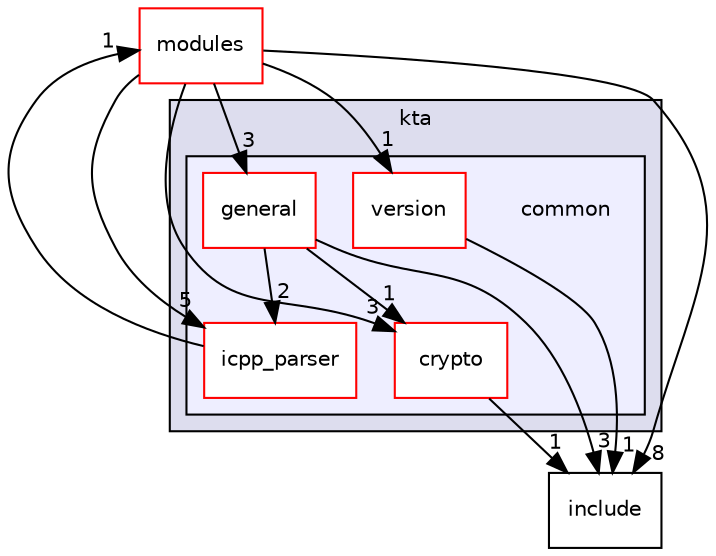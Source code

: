 digraph "common" {
  compound=true
  node [ fontsize="10", fontname="Helvetica"];
  edge [ labelfontsize="10", labelfontname="Helvetica"];
  subgraph clusterdir_5eff6672d80e7540a37431ed7424ce57 {
    graph [ bgcolor="#ddddee", pencolor="black", label="kta" fontname="Helvetica", fontsize="10", URL="dir_5eff6672d80e7540a37431ed7424ce57.html"]
  subgraph clusterdir_a4dd272aad19606621d5cdd3bcc68a0e {
    graph [ bgcolor="#eeeeff", pencolor="black", label="" URL="dir_a4dd272aad19606621d5cdd3bcc68a0e.html"];
    dir_a4dd272aad19606621d5cdd3bcc68a0e [shape=plaintext label="common"];
    dir_56391ec4d69eaa199d2926799b649a45 [shape=box label="crypto" color="red" fillcolor="white" style="filled" URL="dir_56391ec4d69eaa199d2926799b649a45.html"];
    dir_0035c26b3779a454e9f59b98e5e5e84a [shape=box label="general" color="red" fillcolor="white" style="filled" URL="dir_0035c26b3779a454e9f59b98e5e5e84a.html"];
    dir_9a09475e64ca178f832d9cd2d32ea8b5 [shape=box label="icpp_parser" color="red" fillcolor="white" style="filled" URL="dir_9a09475e64ca178f832d9cd2d32ea8b5.html"];
    dir_ae7e1e428abcc149773b84e5a1ab9002 [shape=box label="version" color="red" fillcolor="white" style="filled" URL="dir_ae7e1e428abcc149773b84e5a1ab9002.html"];
  }
  }
  dir_d44c64559bbebec7f509842c48db8b23 [shape=box label="include" URL="dir_d44c64559bbebec7f509842c48db8b23.html"];
  dir_7e2560d9caf2b698f36b0974bab08bcc [shape=box label="modules" fillcolor="white" style="filled" color="red" URL="dir_7e2560d9caf2b698f36b0974bab08bcc.html"];
  dir_ae7e1e428abcc149773b84e5a1ab9002->dir_d44c64559bbebec7f509842c48db8b23 [headlabel="1", labeldistance=1.5 headhref="dir_000018_000015.html"];
  dir_9a09475e64ca178f832d9cd2d32ea8b5->dir_7e2560d9caf2b698f36b0974bab08bcc [headlabel="1", labeldistance=1.5 headhref="dir_000012_000001.html"];
  dir_7e2560d9caf2b698f36b0974bab08bcc->dir_ae7e1e428abcc149773b84e5a1ab9002 [headlabel="1", labeldistance=1.5 headhref="dir_000001_000018.html"];
  dir_7e2560d9caf2b698f36b0974bab08bcc->dir_9a09475e64ca178f832d9cd2d32ea8b5 [headlabel="5", labeldistance=1.5 headhref="dir_000001_000012.html"];
  dir_7e2560d9caf2b698f36b0974bab08bcc->dir_d44c64559bbebec7f509842c48db8b23 [headlabel="8", labeldistance=1.5 headhref="dir_000001_000015.html"];
  dir_7e2560d9caf2b698f36b0974bab08bcc->dir_56391ec4d69eaa199d2926799b649a45 [headlabel="3", labeldistance=1.5 headhref="dir_000001_000009.html"];
  dir_7e2560d9caf2b698f36b0974bab08bcc->dir_0035c26b3779a454e9f59b98e5e5e84a [headlabel="3", labeldistance=1.5 headhref="dir_000001_000010.html"];
  dir_56391ec4d69eaa199d2926799b649a45->dir_d44c64559bbebec7f509842c48db8b23 [headlabel="1", labeldistance=1.5 headhref="dir_000009_000015.html"];
  dir_0035c26b3779a454e9f59b98e5e5e84a->dir_9a09475e64ca178f832d9cd2d32ea8b5 [headlabel="2", labeldistance=1.5 headhref="dir_000010_000012.html"];
  dir_0035c26b3779a454e9f59b98e5e5e84a->dir_d44c64559bbebec7f509842c48db8b23 [headlabel="3", labeldistance=1.5 headhref="dir_000010_000015.html"];
  dir_0035c26b3779a454e9f59b98e5e5e84a->dir_56391ec4d69eaa199d2926799b649a45 [headlabel="1", labeldistance=1.5 headhref="dir_000010_000009.html"];
}
